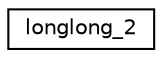 digraph "Graphical Class Hierarchy"
{
  edge [fontname="Helvetica",fontsize="10",labelfontname="Helvetica",labelfontsize="10"];
  node [fontname="Helvetica",fontsize="10",shape=record];
  rankdir="LR";
  Node1 [label="longlong_2",height=0.2,width=0.4,color="black", fillcolor="white", style="filled",URL="$classlonglong__2.html"];
}
